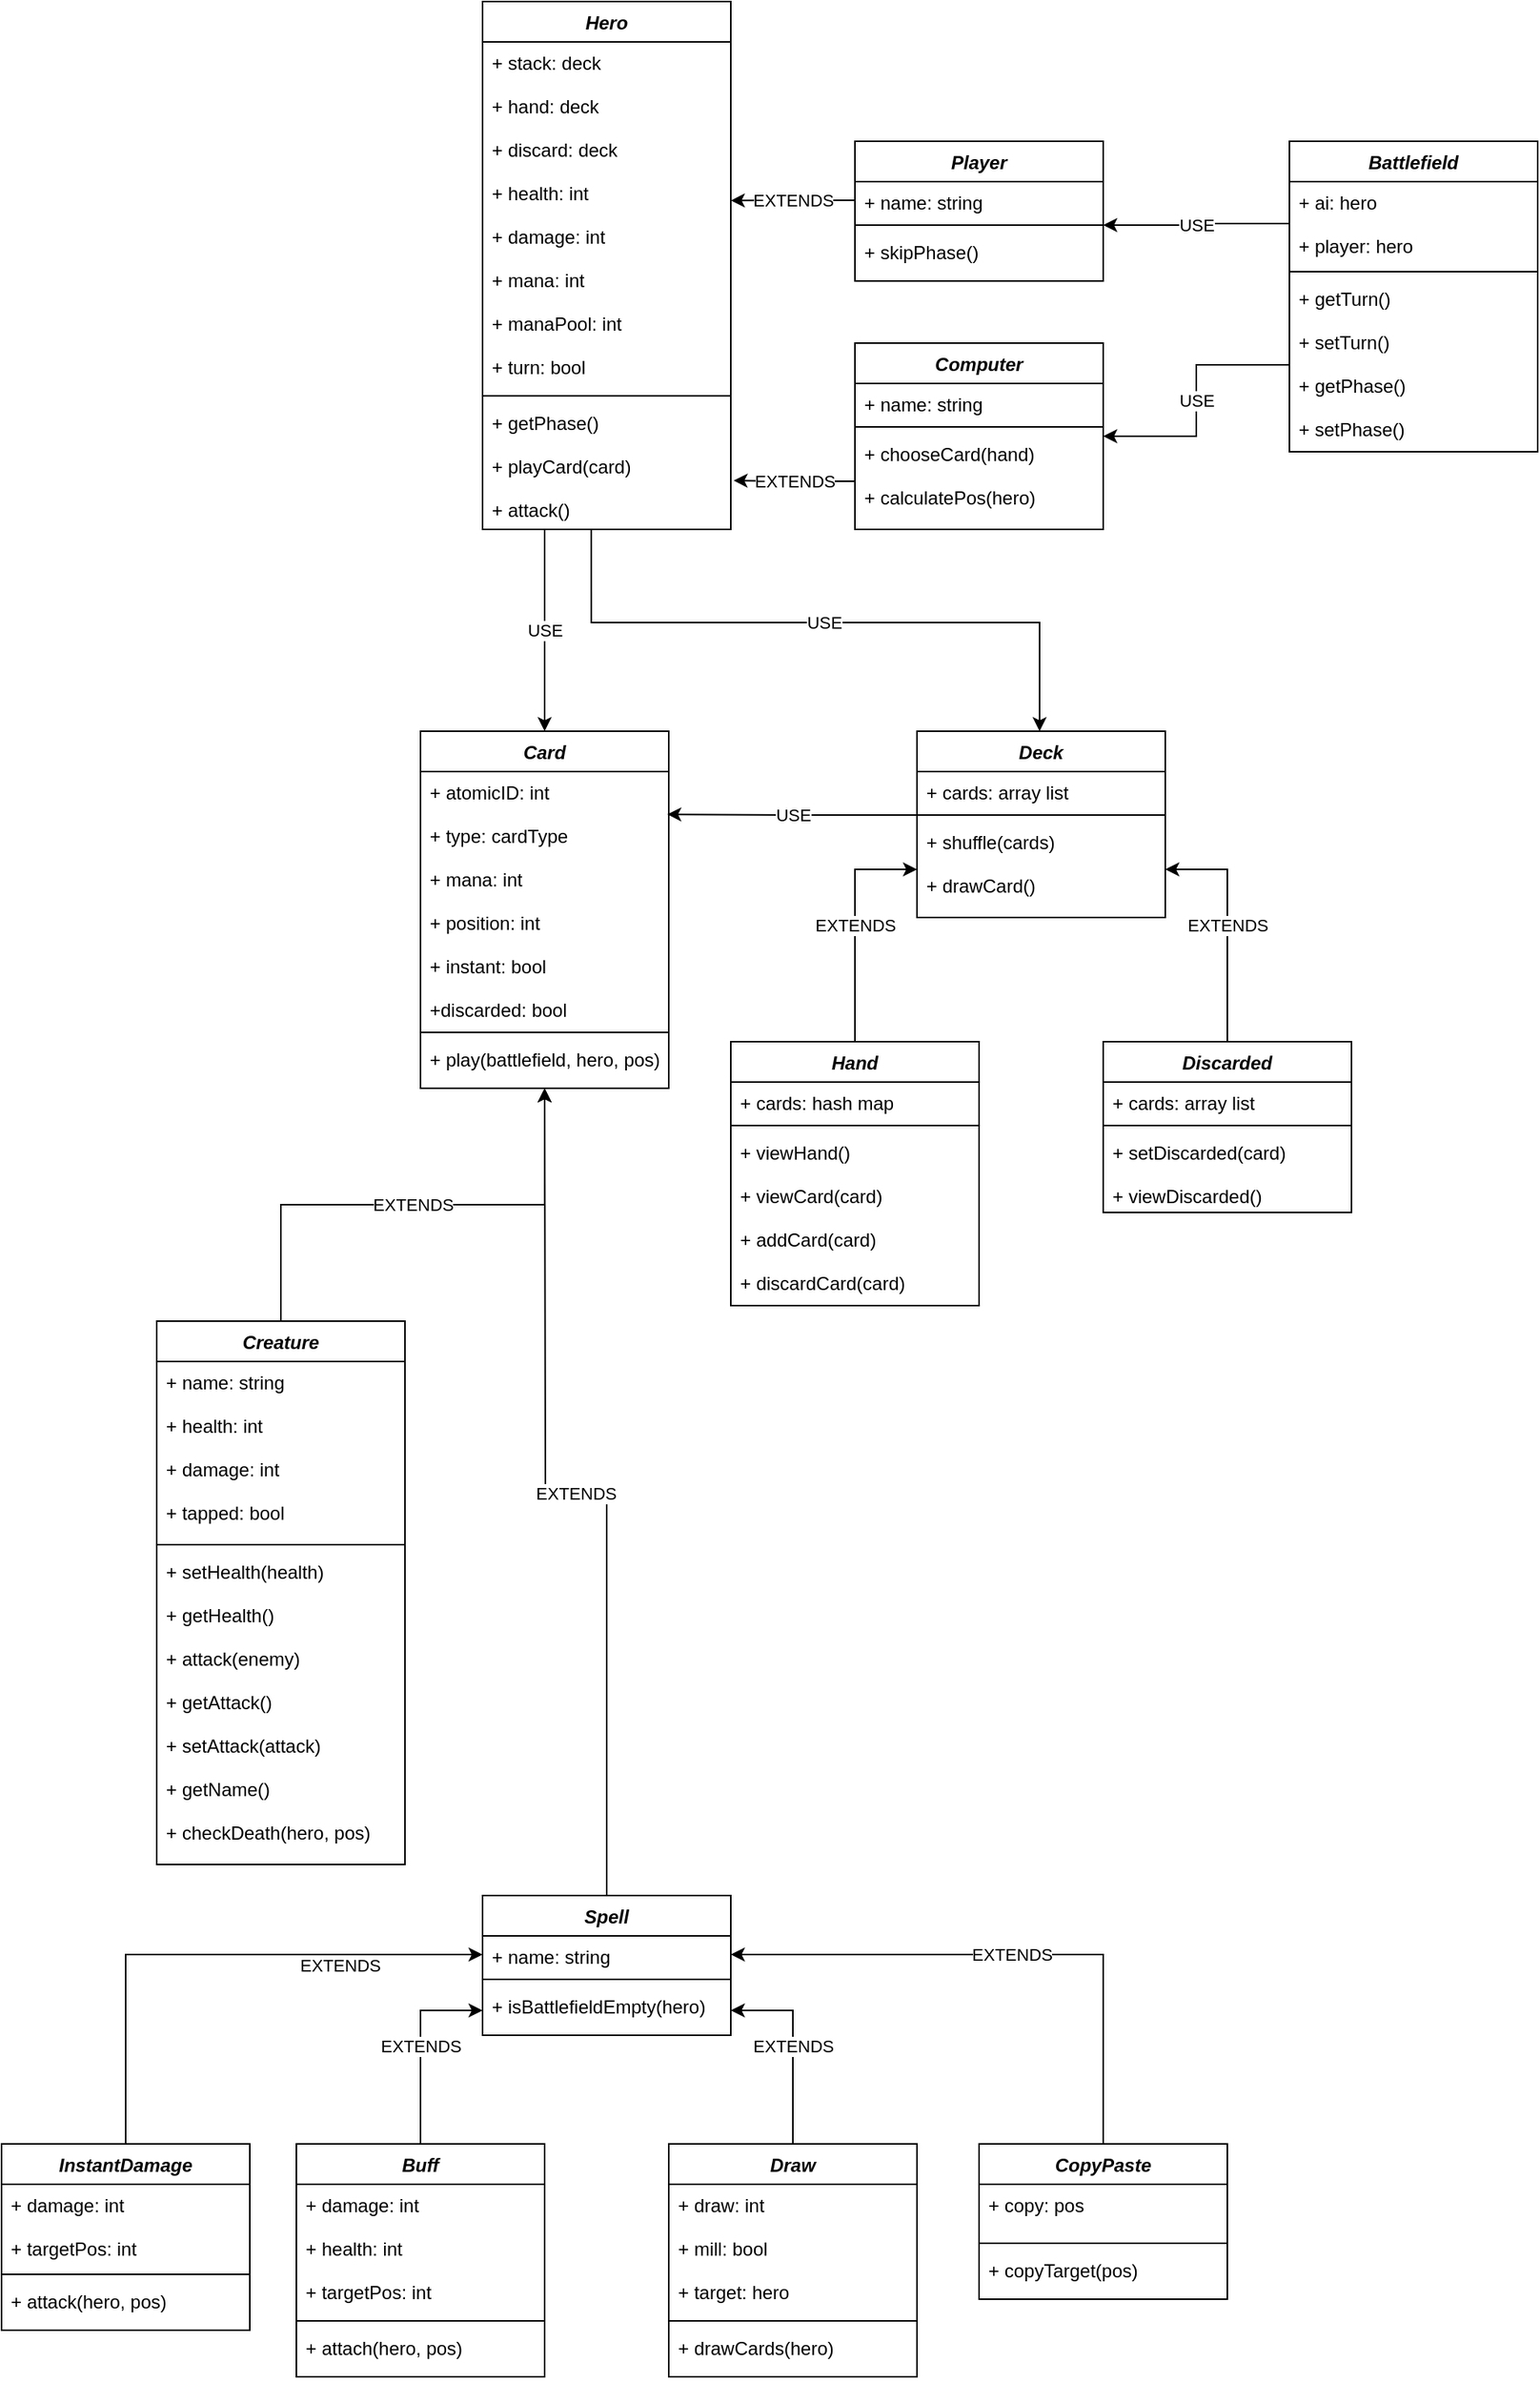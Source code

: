 <mxfile version="20.2.7" type="device"><diagram id="C5RBs43oDa-KdzZeNtuy" name="Page-1"><mxGraphModel dx="1564" dy="1889" grid="1" gridSize="10" guides="1" tooltips="1" connect="1" arrows="1" fold="1" page="1" pageScale="1" pageWidth="827" pageHeight="1169" math="0" shadow="0"><root><mxCell id="WIyWlLk6GJQsqaUBKTNV-0"/><mxCell id="WIyWlLk6GJQsqaUBKTNV-1" parent="WIyWlLk6GJQsqaUBKTNV-0"/><mxCell id="mah9W464yzFdTgdA8zfG-0" value="Card" style="swimlane;fontStyle=3;align=center;verticalAlign=top;childLayout=stackLayout;horizontal=1;startSize=26;horizontalStack=0;resizeParent=1;resizeLast=0;collapsible=1;marginBottom=0;rounded=0;shadow=0;strokeWidth=1;" vertex="1" parent="WIyWlLk6GJQsqaUBKTNV-1"><mxGeometry x="40" y="90" width="160" height="230" as="geometry"><mxRectangle x="230" y="140" width="160" height="26" as="alternateBounds"/></mxGeometry></mxCell><mxCell id="mah9W464yzFdTgdA8zfG-1" value="+ atomicID: int&#10;&#10;+ type: cardType&#10;&#10;+ mana: int&#10;&#10;+ position: int&#10;&#10;+ instant: bool&#10;&#10;+discarded: bool" style="text;align=left;verticalAlign=top;spacingLeft=4;spacingRight=4;overflow=hidden;rotatable=0;points=[[0,0.5],[1,0.5]];portConstraint=eastwest;" vertex="1" parent="mah9W464yzFdTgdA8zfG-0"><mxGeometry y="26" width="160" height="164" as="geometry"/></mxCell><mxCell id="mah9W464yzFdTgdA8zfG-4" value="" style="line;html=1;strokeWidth=1;align=left;verticalAlign=middle;spacingTop=-1;spacingLeft=3;spacingRight=3;rotatable=0;labelPosition=right;points=[];portConstraint=eastwest;" vertex="1" parent="mah9W464yzFdTgdA8zfG-0"><mxGeometry y="190" width="160" height="8" as="geometry"/></mxCell><mxCell id="mah9W464yzFdTgdA8zfG-5" value="+ play(battlefield, hero, pos)" style="text;align=left;verticalAlign=top;spacingLeft=4;spacingRight=4;overflow=hidden;rotatable=0;points=[[0,0.5],[1,0.5]];portConstraint=eastwest;" vertex="1" parent="mah9W464yzFdTgdA8zfG-0"><mxGeometry y="198" width="160" height="22" as="geometry"/></mxCell><mxCell id="mah9W464yzFdTgdA8zfG-82" value="EXTENDS" style="edgeStyle=orthogonalEdgeStyle;rounded=0;orthogonalLoop=1;jettySize=auto;html=1;exitX=0.5;exitY=0;exitDx=0;exitDy=0;" edge="1" parent="WIyWlLk6GJQsqaUBKTNV-1" source="mah9W464yzFdTgdA8zfG-8"><mxGeometry relative="1" as="geometry"><mxPoint x="120" y="320" as="targetPoint"/></mxGeometry></mxCell><mxCell id="mah9W464yzFdTgdA8zfG-8" value="Spell" style="swimlane;fontStyle=3;align=center;verticalAlign=top;childLayout=stackLayout;horizontal=1;startSize=26;horizontalStack=0;resizeParent=1;resizeLast=0;collapsible=1;marginBottom=0;rounded=0;shadow=0;strokeWidth=1;" vertex="1" parent="WIyWlLk6GJQsqaUBKTNV-1"><mxGeometry x="80" y="840" width="160" height="90" as="geometry"><mxRectangle x="230" y="140" width="160" height="26" as="alternateBounds"/></mxGeometry></mxCell><mxCell id="mah9W464yzFdTgdA8zfG-9" value="+ name: string" style="text;align=left;verticalAlign=top;spacingLeft=4;spacingRight=4;overflow=hidden;rotatable=0;points=[[0,0.5],[1,0.5]];portConstraint=eastwest;" vertex="1" parent="mah9W464yzFdTgdA8zfG-8"><mxGeometry y="26" width="160" height="24" as="geometry"/></mxCell><mxCell id="mah9W464yzFdTgdA8zfG-10" value="" style="line;html=1;strokeWidth=1;align=left;verticalAlign=middle;spacingTop=-1;spacingLeft=3;spacingRight=3;rotatable=0;labelPosition=right;points=[];portConstraint=eastwest;" vertex="1" parent="mah9W464yzFdTgdA8zfG-8"><mxGeometry y="50" width="160" height="8" as="geometry"/></mxCell><mxCell id="mah9W464yzFdTgdA8zfG-11" value="+ isBattlefieldEmpty(hero)&#10;" style="text;align=left;verticalAlign=top;spacingLeft=4;spacingRight=4;overflow=hidden;rotatable=0;points=[[0,0.5],[1,0.5]];portConstraint=eastwest;" vertex="1" parent="mah9W464yzFdTgdA8zfG-8"><mxGeometry y="58" width="160" height="32" as="geometry"/></mxCell><mxCell id="mah9W464yzFdTgdA8zfG-81" value="EXTENDS" style="edgeStyle=orthogonalEdgeStyle;rounded=0;orthogonalLoop=1;jettySize=auto;html=1;exitX=0.5;exitY=0;exitDx=0;exitDy=0;entryX=0.5;entryY=1;entryDx=0;entryDy=0;" edge="1" parent="WIyWlLk6GJQsqaUBKTNV-1" source="mah9W464yzFdTgdA8zfG-12" target="mah9W464yzFdTgdA8zfG-0"><mxGeometry relative="1" as="geometry"/></mxCell><mxCell id="mah9W464yzFdTgdA8zfG-12" value="Creature" style="swimlane;fontStyle=3;align=center;verticalAlign=top;childLayout=stackLayout;horizontal=1;startSize=26;horizontalStack=0;resizeParent=1;resizeLast=0;collapsible=1;marginBottom=0;rounded=0;shadow=0;strokeWidth=1;" vertex="1" parent="WIyWlLk6GJQsqaUBKTNV-1"><mxGeometry x="-130" y="470" width="160" height="350" as="geometry"><mxRectangle x="230" y="140" width="160" height="26" as="alternateBounds"/></mxGeometry></mxCell><mxCell id="mah9W464yzFdTgdA8zfG-13" value="+ name: string&#10;&#10;+ health: int&#10;&#10;+ damage: int&#10;&#10;+ tapped: bool" style="text;align=left;verticalAlign=top;spacingLeft=4;spacingRight=4;overflow=hidden;rotatable=0;points=[[0,0.5],[1,0.5]];portConstraint=eastwest;" vertex="1" parent="mah9W464yzFdTgdA8zfG-12"><mxGeometry y="26" width="160" height="114" as="geometry"/></mxCell><mxCell id="mah9W464yzFdTgdA8zfG-14" value="" style="line;html=1;strokeWidth=1;align=left;verticalAlign=middle;spacingTop=-1;spacingLeft=3;spacingRight=3;rotatable=0;labelPosition=right;points=[];portConstraint=eastwest;" vertex="1" parent="mah9W464yzFdTgdA8zfG-12"><mxGeometry y="140" width="160" height="8" as="geometry"/></mxCell><mxCell id="mah9W464yzFdTgdA8zfG-15" value="+ setHealth(health)&#10;&#10;+ getHealth()&#10;&#10;+ attack(enemy)&#10;&#10;+ getAttack()&#10;&#10;+ setAttack(attack)&#10;&#10;+ getName()&#10;&#10;+ checkDeath(hero, pos)&#10;&#10;" style="text;align=left;verticalAlign=top;spacingLeft=4;spacingRight=4;overflow=hidden;rotatable=0;points=[[0,0.5],[1,0.5]];portConstraint=eastwest;" vertex="1" parent="mah9W464yzFdTgdA8zfG-12"><mxGeometry y="148" width="160" height="202" as="geometry"/></mxCell><mxCell id="mah9W464yzFdTgdA8zfG-97" style="edgeStyle=orthogonalEdgeStyle;rounded=0;orthogonalLoop=1;jettySize=auto;html=1;exitX=0.5;exitY=0;exitDx=0;exitDy=0;entryX=0;entryY=0.5;entryDx=0;entryDy=0;" edge="1" parent="WIyWlLk6GJQsqaUBKTNV-1" source="mah9W464yzFdTgdA8zfG-17" target="mah9W464yzFdTgdA8zfG-9"><mxGeometry relative="1" as="geometry"/></mxCell><mxCell id="mah9W464yzFdTgdA8zfG-98" value="EXTENDS" style="edgeLabel;html=1;align=center;verticalAlign=middle;resizable=0;points=[];" vertex="1" connectable="0" parent="mah9W464yzFdTgdA8zfG-97"><mxGeometry x="0.475" y="-7" relative="1" as="geometry"><mxPoint as="offset"/></mxGeometry></mxCell><mxCell id="mah9W464yzFdTgdA8zfG-17" value="InstantDamage" style="swimlane;fontStyle=3;align=center;verticalAlign=top;childLayout=stackLayout;horizontal=1;startSize=26;horizontalStack=0;resizeParent=1;resizeLast=0;collapsible=1;marginBottom=0;rounded=0;shadow=0;strokeWidth=1;" vertex="1" parent="WIyWlLk6GJQsqaUBKTNV-1"><mxGeometry x="-230" y="1000" width="160" height="120" as="geometry"><mxRectangle x="230" y="140" width="160" height="26" as="alternateBounds"/></mxGeometry></mxCell><mxCell id="mah9W464yzFdTgdA8zfG-18" value="+ damage: int&#10;&#10;+ targetPos: int&#10;&#10;&#10;" style="text;align=left;verticalAlign=top;spacingLeft=4;spacingRight=4;overflow=hidden;rotatable=0;points=[[0,0.5],[1,0.5]];portConstraint=eastwest;" vertex="1" parent="mah9W464yzFdTgdA8zfG-17"><mxGeometry y="26" width="160" height="54" as="geometry"/></mxCell><mxCell id="mah9W464yzFdTgdA8zfG-19" value="" style="line;html=1;strokeWidth=1;align=left;verticalAlign=middle;spacingTop=-1;spacingLeft=3;spacingRight=3;rotatable=0;labelPosition=right;points=[];portConstraint=eastwest;" vertex="1" parent="mah9W464yzFdTgdA8zfG-17"><mxGeometry y="80" width="160" height="8" as="geometry"/></mxCell><mxCell id="mah9W464yzFdTgdA8zfG-20" value="+ attack(hero, pos)&#10;" style="text;align=left;verticalAlign=top;spacingLeft=4;spacingRight=4;overflow=hidden;rotatable=0;points=[[0,0.5],[1,0.5]];portConstraint=eastwest;" vertex="1" parent="mah9W464yzFdTgdA8zfG-17"><mxGeometry y="88" width="160" height="32" as="geometry"/></mxCell><mxCell id="mah9W464yzFdTgdA8zfG-100" value="EXTENDS" style="edgeStyle=orthogonalEdgeStyle;rounded=0;orthogonalLoop=1;jettySize=auto;html=1;" edge="1" parent="WIyWlLk6GJQsqaUBKTNV-1" source="mah9W464yzFdTgdA8zfG-21" target="mah9W464yzFdTgdA8zfG-11"><mxGeometry relative="1" as="geometry"/></mxCell><mxCell id="mah9W464yzFdTgdA8zfG-21" value="Buff" style="swimlane;fontStyle=3;align=center;verticalAlign=top;childLayout=stackLayout;horizontal=1;startSize=26;horizontalStack=0;resizeParent=1;resizeLast=0;collapsible=1;marginBottom=0;rounded=0;shadow=0;strokeWidth=1;" vertex="1" parent="WIyWlLk6GJQsqaUBKTNV-1"><mxGeometry x="-40" y="1000" width="160" height="150" as="geometry"><mxRectangle x="230" y="140" width="160" height="26" as="alternateBounds"/></mxGeometry></mxCell><mxCell id="mah9W464yzFdTgdA8zfG-22" value="+ damage: int&#10;&#10;+ health: int&#10;&#10;+ targetPos: int&#10;&#10;" style="text;align=left;verticalAlign=top;spacingLeft=4;spacingRight=4;overflow=hidden;rotatable=0;points=[[0,0.5],[1,0.5]];portConstraint=eastwest;" vertex="1" parent="mah9W464yzFdTgdA8zfG-21"><mxGeometry y="26" width="160" height="84" as="geometry"/></mxCell><mxCell id="mah9W464yzFdTgdA8zfG-23" value="" style="line;html=1;strokeWidth=1;align=left;verticalAlign=middle;spacingTop=-1;spacingLeft=3;spacingRight=3;rotatable=0;labelPosition=right;points=[];portConstraint=eastwest;" vertex="1" parent="mah9W464yzFdTgdA8zfG-21"><mxGeometry y="110" width="160" height="8" as="geometry"/></mxCell><mxCell id="mah9W464yzFdTgdA8zfG-24" value="+ attach(hero, pos)&#10;" style="text;align=left;verticalAlign=top;spacingLeft=4;spacingRight=4;overflow=hidden;rotatable=0;points=[[0,0.5],[1,0.5]];portConstraint=eastwest;" vertex="1" parent="mah9W464yzFdTgdA8zfG-21"><mxGeometry y="118" width="160" height="32" as="geometry"/></mxCell><mxCell id="mah9W464yzFdTgdA8zfG-101" value="EXTENDS" style="edgeStyle=orthogonalEdgeStyle;rounded=0;orthogonalLoop=1;jettySize=auto;html=1;entryX=1;entryY=0.5;entryDx=0;entryDy=0;" edge="1" parent="WIyWlLk6GJQsqaUBKTNV-1" source="mah9W464yzFdTgdA8zfG-25" target="mah9W464yzFdTgdA8zfG-11"><mxGeometry relative="1" as="geometry"/></mxCell><mxCell id="mah9W464yzFdTgdA8zfG-25" value="Draw" style="swimlane;fontStyle=3;align=center;verticalAlign=top;childLayout=stackLayout;horizontal=1;startSize=26;horizontalStack=0;resizeParent=1;resizeLast=0;collapsible=1;marginBottom=0;rounded=0;shadow=0;strokeWidth=1;" vertex="1" parent="WIyWlLk6GJQsqaUBKTNV-1"><mxGeometry x="200" y="1000" width="160" height="150" as="geometry"><mxRectangle x="230" y="140" width="160" height="26" as="alternateBounds"/></mxGeometry></mxCell><mxCell id="mah9W464yzFdTgdA8zfG-26" value="+ draw: int&#10;&#10;+ mill: bool&#10;&#10;+ target: hero&#10;" style="text;align=left;verticalAlign=top;spacingLeft=4;spacingRight=4;overflow=hidden;rotatable=0;points=[[0,0.5],[1,0.5]];portConstraint=eastwest;" vertex="1" parent="mah9W464yzFdTgdA8zfG-25"><mxGeometry y="26" width="160" height="84" as="geometry"/></mxCell><mxCell id="mah9W464yzFdTgdA8zfG-27" value="" style="line;html=1;strokeWidth=1;align=left;verticalAlign=middle;spacingTop=-1;spacingLeft=3;spacingRight=3;rotatable=0;labelPosition=right;points=[];portConstraint=eastwest;" vertex="1" parent="mah9W464yzFdTgdA8zfG-25"><mxGeometry y="110" width="160" height="8" as="geometry"/></mxCell><mxCell id="mah9W464yzFdTgdA8zfG-28" value="+ drawCards(hero)&#10;" style="text;align=left;verticalAlign=top;spacingLeft=4;spacingRight=4;overflow=hidden;rotatable=0;points=[[0,0.5],[1,0.5]];portConstraint=eastwest;" vertex="1" parent="mah9W464yzFdTgdA8zfG-25"><mxGeometry y="118" width="160" height="32" as="geometry"/></mxCell><mxCell id="mah9W464yzFdTgdA8zfG-99" value="EXTENDS" style="edgeStyle=orthogonalEdgeStyle;rounded=0;orthogonalLoop=1;jettySize=auto;html=1;exitX=0.5;exitY=0;exitDx=0;exitDy=0;entryX=1;entryY=0.5;entryDx=0;entryDy=0;" edge="1" parent="WIyWlLk6GJQsqaUBKTNV-1" source="mah9W464yzFdTgdA8zfG-40" target="mah9W464yzFdTgdA8zfG-9"><mxGeometry relative="1" as="geometry"/></mxCell><mxCell id="mah9W464yzFdTgdA8zfG-40" value="CopyPaste" style="swimlane;fontStyle=3;align=center;verticalAlign=top;childLayout=stackLayout;horizontal=1;startSize=26;horizontalStack=0;resizeParent=1;resizeLast=0;collapsible=1;marginBottom=0;rounded=0;shadow=0;strokeWidth=1;" vertex="1" parent="WIyWlLk6GJQsqaUBKTNV-1"><mxGeometry x="400" y="1000" width="160" height="100" as="geometry"><mxRectangle x="230" y="140" width="160" height="26" as="alternateBounds"/></mxGeometry></mxCell><mxCell id="mah9W464yzFdTgdA8zfG-41" value="+ copy: pos&#10;" style="text;align=left;verticalAlign=top;spacingLeft=4;spacingRight=4;overflow=hidden;rotatable=0;points=[[0,0.5],[1,0.5]];portConstraint=eastwest;" vertex="1" parent="mah9W464yzFdTgdA8zfG-40"><mxGeometry y="26" width="160" height="34" as="geometry"/></mxCell><mxCell id="mah9W464yzFdTgdA8zfG-42" value="" style="line;html=1;strokeWidth=1;align=left;verticalAlign=middle;spacingTop=-1;spacingLeft=3;spacingRight=3;rotatable=0;labelPosition=right;points=[];portConstraint=eastwest;" vertex="1" parent="mah9W464yzFdTgdA8zfG-40"><mxGeometry y="60" width="160" height="8" as="geometry"/></mxCell><mxCell id="mah9W464yzFdTgdA8zfG-43" value="+ copyTarget(pos)" style="text;align=left;verticalAlign=top;spacingLeft=4;spacingRight=4;overflow=hidden;rotatable=0;points=[[0,0.5],[1,0.5]];portConstraint=eastwest;" vertex="1" parent="mah9W464yzFdTgdA8zfG-40"><mxGeometry y="68" width="160" height="32" as="geometry"/></mxCell><mxCell id="mah9W464yzFdTgdA8zfG-49" value="Deck" style="swimlane;fontStyle=3;align=center;verticalAlign=top;childLayout=stackLayout;horizontal=1;startSize=26;horizontalStack=0;resizeParent=1;resizeLast=0;collapsible=1;marginBottom=0;rounded=0;shadow=0;strokeWidth=1;" vertex="1" parent="WIyWlLk6GJQsqaUBKTNV-1"><mxGeometry x="360" y="90" width="160" height="120" as="geometry"><mxRectangle x="230" y="140" width="160" height="26" as="alternateBounds"/></mxGeometry></mxCell><mxCell id="mah9W464yzFdTgdA8zfG-50" value="+ cards: array list&#10;&#10; " style="text;align=left;verticalAlign=top;spacingLeft=4;spacingRight=4;overflow=hidden;rotatable=0;points=[[0,0.5],[1,0.5]];portConstraint=eastwest;" vertex="1" parent="mah9W464yzFdTgdA8zfG-49"><mxGeometry y="26" width="160" height="24" as="geometry"/></mxCell><mxCell id="mah9W464yzFdTgdA8zfG-51" value="" style="line;html=1;strokeWidth=1;align=left;verticalAlign=middle;spacingTop=-1;spacingLeft=3;spacingRight=3;rotatable=0;labelPosition=right;points=[];portConstraint=eastwest;" vertex="1" parent="mah9W464yzFdTgdA8zfG-49"><mxGeometry y="50" width="160" height="8" as="geometry"/></mxCell><mxCell id="mah9W464yzFdTgdA8zfG-52" value="+ shuffle(cards)&#10;&#10;+ drawCard()" style="text;align=left;verticalAlign=top;spacingLeft=4;spacingRight=4;overflow=hidden;rotatable=0;points=[[0,0.5],[1,0.5]];portConstraint=eastwest;" vertex="1" parent="mah9W464yzFdTgdA8zfG-49"><mxGeometry y="58" width="160" height="62" as="geometry"/></mxCell><mxCell id="mah9W464yzFdTgdA8zfG-102" value="EXTENDS" style="edgeStyle=orthogonalEdgeStyle;rounded=0;orthogonalLoop=1;jettySize=auto;html=1;" edge="1" parent="WIyWlLk6GJQsqaUBKTNV-1" source="mah9W464yzFdTgdA8zfG-53" target="mah9W464yzFdTgdA8zfG-52"><mxGeometry relative="1" as="geometry"/></mxCell><mxCell id="mah9W464yzFdTgdA8zfG-53" value="Hand" style="swimlane;fontStyle=3;align=center;verticalAlign=top;childLayout=stackLayout;horizontal=1;startSize=26;horizontalStack=0;resizeParent=1;resizeLast=0;collapsible=1;marginBottom=0;rounded=0;shadow=0;strokeWidth=1;" vertex="1" parent="WIyWlLk6GJQsqaUBKTNV-1"><mxGeometry x="240" y="290" width="160" height="170" as="geometry"><mxRectangle x="230" y="140" width="160" height="26" as="alternateBounds"/></mxGeometry></mxCell><mxCell id="mah9W464yzFdTgdA8zfG-54" value="+ cards: hash map&#10;&#10; " style="text;align=left;verticalAlign=top;spacingLeft=4;spacingRight=4;overflow=hidden;rotatable=0;points=[[0,0.5],[1,0.5]];portConstraint=eastwest;" vertex="1" parent="mah9W464yzFdTgdA8zfG-53"><mxGeometry y="26" width="160" height="24" as="geometry"/></mxCell><mxCell id="mah9W464yzFdTgdA8zfG-55" value="" style="line;html=1;strokeWidth=1;align=left;verticalAlign=middle;spacingTop=-1;spacingLeft=3;spacingRight=3;rotatable=0;labelPosition=right;points=[];portConstraint=eastwest;" vertex="1" parent="mah9W464yzFdTgdA8zfG-53"><mxGeometry y="50" width="160" height="8" as="geometry"/></mxCell><mxCell id="mah9W464yzFdTgdA8zfG-56" value="+ viewHand()&#10;&#10;+ viewCard(card)&#10;&#10;+ addCard(card)&#10;&#10;+ discardCard(card)" style="text;align=left;verticalAlign=top;spacingLeft=4;spacingRight=4;overflow=hidden;rotatable=0;points=[[0,0.5],[1,0.5]];portConstraint=eastwest;" vertex="1" parent="mah9W464yzFdTgdA8zfG-53"><mxGeometry y="58" width="160" height="112" as="geometry"/></mxCell><mxCell id="mah9W464yzFdTgdA8zfG-103" value="EXTENDS" style="edgeStyle=orthogonalEdgeStyle;rounded=0;orthogonalLoop=1;jettySize=auto;html=1;entryX=1;entryY=0.5;entryDx=0;entryDy=0;" edge="1" parent="WIyWlLk6GJQsqaUBKTNV-1" source="mah9W464yzFdTgdA8zfG-57" target="mah9W464yzFdTgdA8zfG-52"><mxGeometry relative="1" as="geometry"/></mxCell><mxCell id="mah9W464yzFdTgdA8zfG-57" value="Discarded" style="swimlane;fontStyle=3;align=center;verticalAlign=top;childLayout=stackLayout;horizontal=1;startSize=26;horizontalStack=0;resizeParent=1;resizeLast=0;collapsible=1;marginBottom=0;rounded=0;shadow=0;strokeWidth=1;" vertex="1" parent="WIyWlLk6GJQsqaUBKTNV-1"><mxGeometry x="480" y="290" width="160" height="110" as="geometry"><mxRectangle x="230" y="140" width="160" height="26" as="alternateBounds"/></mxGeometry></mxCell><mxCell id="mah9W464yzFdTgdA8zfG-58" value="+ cards: array list&#10;&#10; " style="text;align=left;verticalAlign=top;spacingLeft=4;spacingRight=4;overflow=hidden;rotatable=0;points=[[0,0.5],[1,0.5]];portConstraint=eastwest;" vertex="1" parent="mah9W464yzFdTgdA8zfG-57"><mxGeometry y="26" width="160" height="24" as="geometry"/></mxCell><mxCell id="mah9W464yzFdTgdA8zfG-59" value="" style="line;html=1;strokeWidth=1;align=left;verticalAlign=middle;spacingTop=-1;spacingLeft=3;spacingRight=3;rotatable=0;labelPosition=right;points=[];portConstraint=eastwest;" vertex="1" parent="mah9W464yzFdTgdA8zfG-57"><mxGeometry y="50" width="160" height="8" as="geometry"/></mxCell><mxCell id="mah9W464yzFdTgdA8zfG-60" value="+ setDiscarded(card)&#10;&#10;+ viewDiscarded()" style="text;align=left;verticalAlign=top;spacingLeft=4;spacingRight=4;overflow=hidden;rotatable=0;points=[[0,0.5],[1,0.5]];portConstraint=eastwest;" vertex="1" parent="mah9W464yzFdTgdA8zfG-57"><mxGeometry y="58" width="160" height="52" as="geometry"/></mxCell><mxCell id="mah9W464yzFdTgdA8zfG-85" value="USE" style="edgeStyle=orthogonalEdgeStyle;rounded=0;orthogonalLoop=1;jettySize=auto;html=1;entryX=0.994;entryY=0.168;entryDx=0;entryDy=0;entryPerimeter=0;" edge="1" parent="WIyWlLk6GJQsqaUBKTNV-1" source="mah9W464yzFdTgdA8zfG-51" target="mah9W464yzFdTgdA8zfG-1"><mxGeometry relative="1" as="geometry"/></mxCell><mxCell id="mah9W464yzFdTgdA8zfG-104" value="Hero" style="swimlane;fontStyle=3;align=center;verticalAlign=top;childLayout=stackLayout;horizontal=1;startSize=26;horizontalStack=0;resizeParent=1;resizeLast=0;collapsible=1;marginBottom=0;rounded=0;shadow=0;strokeWidth=1;" vertex="1" parent="WIyWlLk6GJQsqaUBKTNV-1"><mxGeometry x="80" y="-380" width="160" height="340" as="geometry"><mxRectangle x="230" y="140" width="160" height="26" as="alternateBounds"/></mxGeometry></mxCell><mxCell id="mah9W464yzFdTgdA8zfG-105" value="+ stack: deck&#10;&#10;+ hand: deck&#10;&#10;+ discard: deck&#10;&#10;+ health: int&#10;&#10;+ damage: int&#10;&#10;+ mana: int&#10;&#10;+ manaPool: int&#10;&#10;+ turn: bool" style="text;align=left;verticalAlign=top;spacingLeft=4;spacingRight=4;overflow=hidden;rotatable=0;points=[[0,0.5],[1,0.5]];portConstraint=eastwest;" vertex="1" parent="mah9W464yzFdTgdA8zfG-104"><mxGeometry y="26" width="160" height="224" as="geometry"/></mxCell><mxCell id="mah9W464yzFdTgdA8zfG-106" value="" style="line;html=1;strokeWidth=1;align=left;verticalAlign=middle;spacingTop=-1;spacingLeft=3;spacingRight=3;rotatable=0;labelPosition=right;points=[];portConstraint=eastwest;" vertex="1" parent="mah9W464yzFdTgdA8zfG-104"><mxGeometry y="250" width="160" height="8" as="geometry"/></mxCell><mxCell id="mah9W464yzFdTgdA8zfG-107" value="+ getPhase()&#10;&#10;+ playCard(card)&#10;&#10;+ attack()&#10;" style="text;align=left;verticalAlign=top;spacingLeft=4;spacingRight=4;overflow=hidden;rotatable=0;points=[[0,0.5],[1,0.5]];portConstraint=eastwest;" vertex="1" parent="mah9W464yzFdTgdA8zfG-104"><mxGeometry y="258" width="160" height="82" as="geometry"/></mxCell><mxCell id="mah9W464yzFdTgdA8zfG-108" value="Player" style="swimlane;fontStyle=3;align=center;verticalAlign=top;childLayout=stackLayout;horizontal=1;startSize=26;horizontalStack=0;resizeParent=1;resizeLast=0;collapsible=1;marginBottom=0;rounded=0;shadow=0;strokeWidth=1;" vertex="1" parent="WIyWlLk6GJQsqaUBKTNV-1"><mxGeometry x="320" y="-290" width="160" height="90" as="geometry"><mxRectangle x="230" y="140" width="160" height="26" as="alternateBounds"/></mxGeometry></mxCell><mxCell id="mah9W464yzFdTgdA8zfG-109" value="+ name: string" style="text;align=left;verticalAlign=top;spacingLeft=4;spacingRight=4;overflow=hidden;rotatable=0;points=[[0,0.5],[1,0.5]];portConstraint=eastwest;" vertex="1" parent="mah9W464yzFdTgdA8zfG-108"><mxGeometry y="26" width="160" height="24" as="geometry"/></mxCell><mxCell id="mah9W464yzFdTgdA8zfG-110" value="" style="line;html=1;strokeWidth=1;align=left;verticalAlign=middle;spacingTop=-1;spacingLeft=3;spacingRight=3;rotatable=0;labelPosition=right;points=[];portConstraint=eastwest;" vertex="1" parent="mah9W464yzFdTgdA8zfG-108"><mxGeometry y="50" width="160" height="8" as="geometry"/></mxCell><mxCell id="mah9W464yzFdTgdA8zfG-111" value="+ skipPhase()" style="text;align=left;verticalAlign=top;spacingLeft=4;spacingRight=4;overflow=hidden;rotatable=0;points=[[0,0.5],[1,0.5]];portConstraint=eastwest;" vertex="1" parent="mah9W464yzFdTgdA8zfG-108"><mxGeometry y="58" width="160" height="32" as="geometry"/></mxCell><mxCell id="mah9W464yzFdTgdA8zfG-112" value="Computer" style="swimlane;fontStyle=3;align=center;verticalAlign=top;childLayout=stackLayout;horizontal=1;startSize=26;horizontalStack=0;resizeParent=1;resizeLast=0;collapsible=1;marginBottom=0;rounded=0;shadow=0;strokeWidth=1;" vertex="1" parent="WIyWlLk6GJQsqaUBKTNV-1"><mxGeometry x="320" y="-160" width="160" height="120" as="geometry"><mxRectangle x="230" y="140" width="160" height="26" as="alternateBounds"/></mxGeometry></mxCell><mxCell id="mah9W464yzFdTgdA8zfG-113" value="+ name: string" style="text;align=left;verticalAlign=top;spacingLeft=4;spacingRight=4;overflow=hidden;rotatable=0;points=[[0,0.5],[1,0.5]];portConstraint=eastwest;" vertex="1" parent="mah9W464yzFdTgdA8zfG-112"><mxGeometry y="26" width="160" height="24" as="geometry"/></mxCell><mxCell id="mah9W464yzFdTgdA8zfG-114" value="" style="line;html=1;strokeWidth=1;align=left;verticalAlign=middle;spacingTop=-1;spacingLeft=3;spacingRight=3;rotatable=0;labelPosition=right;points=[];portConstraint=eastwest;" vertex="1" parent="mah9W464yzFdTgdA8zfG-112"><mxGeometry y="50" width="160" height="8" as="geometry"/></mxCell><mxCell id="mah9W464yzFdTgdA8zfG-115" value="+ chooseCard(hand)&#10;&#10;+ calculatePos(hero)" style="text;align=left;verticalAlign=top;spacingLeft=4;spacingRight=4;overflow=hidden;rotatable=0;points=[[0,0.5],[1,0.5]];portConstraint=eastwest;" vertex="1" parent="mah9W464yzFdTgdA8zfG-112"><mxGeometry y="58" width="160" height="62" as="geometry"/></mxCell><mxCell id="mah9W464yzFdTgdA8zfG-117" value="EXTENDS" style="edgeStyle=orthogonalEdgeStyle;rounded=0;orthogonalLoop=1;jettySize=auto;html=1;exitX=0;exitY=0.5;exitDx=0;exitDy=0;entryX=1;entryY=0.456;entryDx=0;entryDy=0;entryPerimeter=0;" edge="1" parent="WIyWlLk6GJQsqaUBKTNV-1" source="mah9W464yzFdTgdA8zfG-109" target="mah9W464yzFdTgdA8zfG-105"><mxGeometry relative="1" as="geometry"/></mxCell><mxCell id="mah9W464yzFdTgdA8zfG-121" value="EXTENDS" style="edgeStyle=orthogonalEdgeStyle;rounded=0;orthogonalLoop=1;jettySize=auto;html=1;entryX=1.011;entryY=0.616;entryDx=0;entryDy=0;entryPerimeter=0;" edge="1" parent="WIyWlLk6GJQsqaUBKTNV-1" source="mah9W464yzFdTgdA8zfG-115" target="mah9W464yzFdTgdA8zfG-107"><mxGeometry relative="1" as="geometry"/></mxCell><mxCell id="mah9W464yzFdTgdA8zfG-122" value="USE" style="edgeStyle=orthogonalEdgeStyle;rounded=0;orthogonalLoop=1;jettySize=auto;html=1;exitX=0.25;exitY=1;exitDx=0;exitDy=0;exitPerimeter=0;" edge="1" parent="WIyWlLk6GJQsqaUBKTNV-1" source="mah9W464yzFdTgdA8zfG-107" target="mah9W464yzFdTgdA8zfG-0"><mxGeometry relative="1" as="geometry"><mxPoint x="160" y="-30" as="sourcePoint"/></mxGeometry></mxCell><mxCell id="mah9W464yzFdTgdA8zfG-123" value="USE" style="edgeStyle=orthogonalEdgeStyle;rounded=0;orthogonalLoop=1;jettySize=auto;html=1;exitX=0.438;exitY=1;exitDx=0;exitDy=0;exitPerimeter=0;" edge="1" parent="WIyWlLk6GJQsqaUBKTNV-1" source="mah9W464yzFdTgdA8zfG-107"><mxGeometry relative="1" as="geometry"><mxPoint x="150" y="-30" as="sourcePoint"/><mxPoint x="439" y="90" as="targetPoint"/><Array as="points"><mxPoint x="150" y="20"/><mxPoint x="439" y="20"/></Array></mxGeometry></mxCell><mxCell id="mah9W464yzFdTgdA8zfG-124" value="Battlefield" style="swimlane;fontStyle=3;align=center;verticalAlign=top;childLayout=stackLayout;horizontal=1;startSize=26;horizontalStack=0;resizeParent=1;resizeLast=0;collapsible=1;marginBottom=0;rounded=0;shadow=0;strokeWidth=1;" vertex="1" parent="WIyWlLk6GJQsqaUBKTNV-1"><mxGeometry x="600" y="-290" width="160" height="200" as="geometry"><mxRectangle x="230" y="140" width="160" height="26" as="alternateBounds"/></mxGeometry></mxCell><mxCell id="mah9W464yzFdTgdA8zfG-125" value="+ ai: hero&#10;&#10;+ player: hero" style="text;align=left;verticalAlign=top;spacingLeft=4;spacingRight=4;overflow=hidden;rotatable=0;points=[[0,0.5],[1,0.5]];portConstraint=eastwest;" vertex="1" parent="mah9W464yzFdTgdA8zfG-124"><mxGeometry y="26" width="160" height="54" as="geometry"/></mxCell><mxCell id="mah9W464yzFdTgdA8zfG-126" value="" style="line;html=1;strokeWidth=1;align=left;verticalAlign=middle;spacingTop=-1;spacingLeft=3;spacingRight=3;rotatable=0;labelPosition=right;points=[];portConstraint=eastwest;" vertex="1" parent="mah9W464yzFdTgdA8zfG-124"><mxGeometry y="80" width="160" height="8" as="geometry"/></mxCell><mxCell id="mah9W464yzFdTgdA8zfG-127" value="+ getTurn()&#10;&#10;+ setTurn()&#10;&#10;+ getPhase()&#10;&#10;+ setPhase()" style="text;align=left;verticalAlign=top;spacingLeft=4;spacingRight=4;overflow=hidden;rotatable=0;points=[[0,0.5],[1,0.5]];portConstraint=eastwest;" vertex="1" parent="mah9W464yzFdTgdA8zfG-124"><mxGeometry y="88" width="160" height="112" as="geometry"/></mxCell><mxCell id="mah9W464yzFdTgdA8zfG-128" value="USE" style="edgeStyle=orthogonalEdgeStyle;rounded=0;orthogonalLoop=1;jettySize=auto;html=1;exitX=0;exitY=0.5;exitDx=0;exitDy=0;" edge="1" parent="WIyWlLk6GJQsqaUBKTNV-1" source="mah9W464yzFdTgdA8zfG-125" target="mah9W464yzFdTgdA8zfG-110"><mxGeometry relative="1" as="geometry"/></mxCell><mxCell id="mah9W464yzFdTgdA8zfG-129" value="USE" style="edgeStyle=orthogonalEdgeStyle;rounded=0;orthogonalLoop=1;jettySize=auto;html=1;exitX=0;exitY=0.5;exitDx=0;exitDy=0;" edge="1" parent="WIyWlLk6GJQsqaUBKTNV-1" source="mah9W464yzFdTgdA8zfG-127" target="mah9W464yzFdTgdA8zfG-112"><mxGeometry relative="1" as="geometry"/></mxCell></root></mxGraphModel></diagram></mxfile>